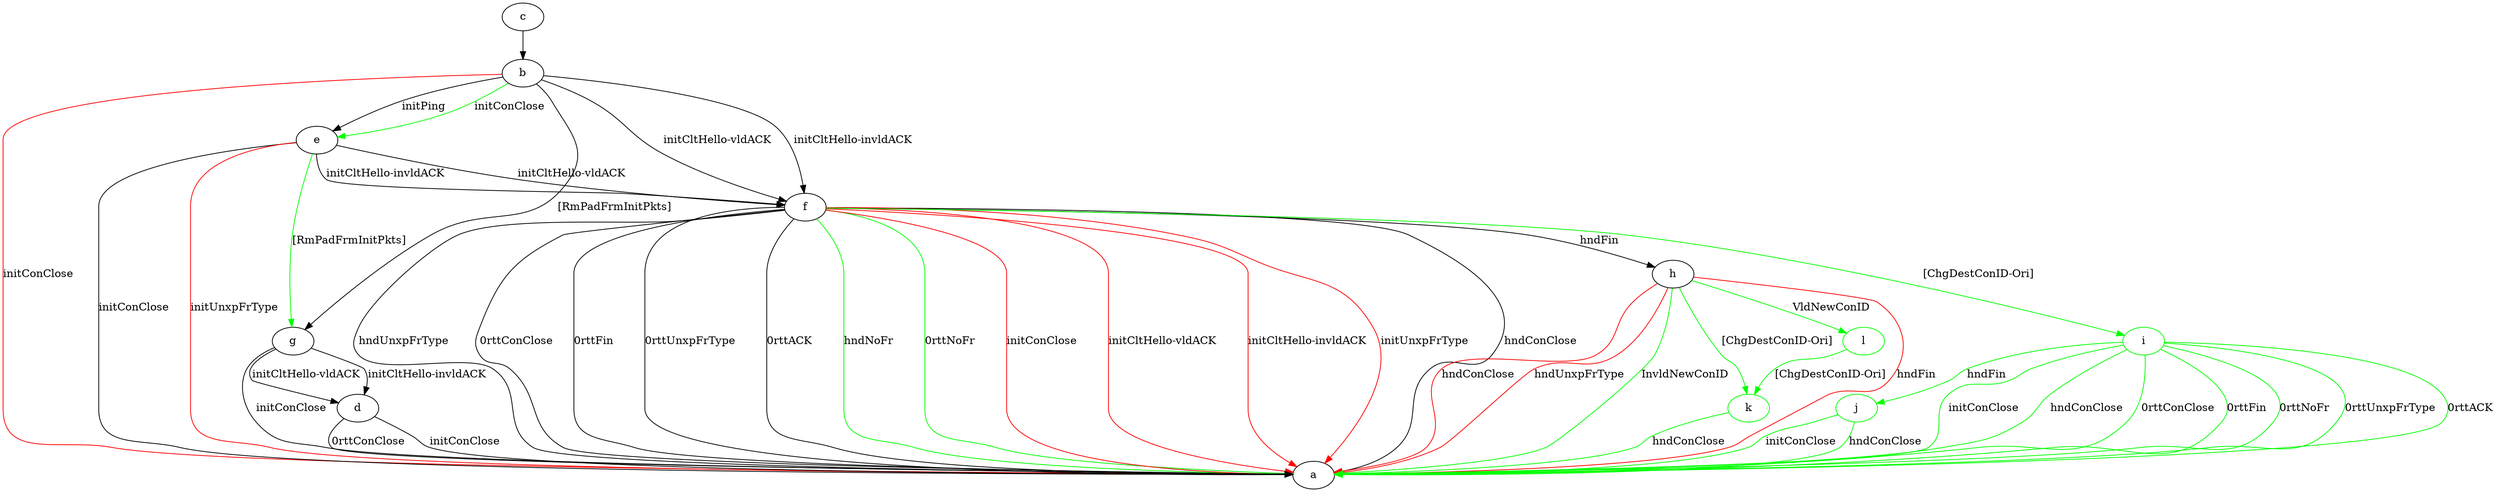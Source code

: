 digraph "" {
	b -> a	[key=0,
		color=red,
		label="initConClose "];
	b -> e	[key=0,
		label="initPing "];
	b -> e	[key=1,
		color=green,
		label="initConClose "];
	b -> f	[key=0,
		label="initCltHello-vldACK "];
	b -> f	[key=1,
		label="initCltHello-invldACK "];
	b -> g	[key=0,
		label="[RmPadFrmInitPkts] "];
	c -> b	[key=0];
	d -> a	[key=0,
		label="initConClose "];
	d -> a	[key=1,
		label="0rttConClose "];
	e -> a	[key=0,
		label="initConClose "];
	e -> a	[key=1,
		color=red,
		label="initUnxpFrType "];
	e -> f	[key=0,
		label="initCltHello-vldACK "];
	e -> f	[key=1,
		label="initCltHello-invldACK "];
	e -> g	[key=0,
		color=green,
		label="[RmPadFrmInitPkts] "];
	f -> a	[key=0,
		label="hndConClose "];
	f -> a	[key=1,
		label="hndUnxpFrType "];
	f -> a	[key=2,
		label="0rttConClose "];
	f -> a	[key=3,
		label="0rttFin "];
	f -> a	[key=4,
		label="0rttUnxpFrType "];
	f -> a	[key=5,
		label="0rttACK "];
	f -> a	[key=6,
		color=green,
		label="hndNoFr "];
	f -> a	[key=7,
		color=green,
		label="0rttNoFr "];
	f -> a	[key=8,
		color=red,
		label="initConClose "];
	f -> a	[key=9,
		color=red,
		label="initCltHello-vldACK "];
	f -> a	[key=10,
		color=red,
		label="initCltHello-invldACK "];
	f -> a	[key=11,
		color=red,
		label="initUnxpFrType "];
	f -> h	[key=0,
		label="hndFin "];
	i	[color=green];
	f -> i	[key=0,
		color=green,
		label="[ChgDestConID-Ori] "];
	g -> a	[key=0,
		label="initConClose "];
	g -> d	[key=0,
		label="initCltHello-vldACK "];
	g -> d	[key=1,
		label="initCltHello-invldACK "];
	h -> a	[key=0,
		color=green,
		label="InvldNewConID "];
	h -> a	[key=1,
		color=red,
		label="hndFin "];
	h -> a	[key=2,
		color=red,
		label="hndConClose "];
	h -> a	[key=3,
		color=red,
		label="hndUnxpFrType "];
	k	[color=green];
	h -> k	[key=0,
		color=green,
		label="[ChgDestConID-Ori] "];
	l	[color=green];
	h -> l	[key=0,
		color=green,
		label="VldNewConID "];
	i -> a	[key=0,
		color=green,
		label="initConClose "];
	i -> a	[key=1,
		color=green,
		label="hndConClose "];
	i -> a	[key=2,
		color=green,
		label="0rttConClose "];
	i -> a	[key=3,
		color=green,
		label="0rttFin "];
	i -> a	[key=4,
		color=green,
		label="0rttNoFr "];
	i -> a	[key=5,
		color=green,
		label="0rttUnxpFrType "];
	i -> a	[key=6,
		color=green,
		label="0rttACK "];
	j	[color=green];
	i -> j	[key=0,
		color=green,
		label="hndFin "];
	j -> a	[key=0,
		color=green,
		label="initConClose "];
	j -> a	[key=1,
		color=green,
		label="hndConClose "];
	k -> a	[key=0,
		color=green,
		label="hndConClose "];
	l -> k	[key=0,
		color=green,
		label="[ChgDestConID-Ori] "];
}
